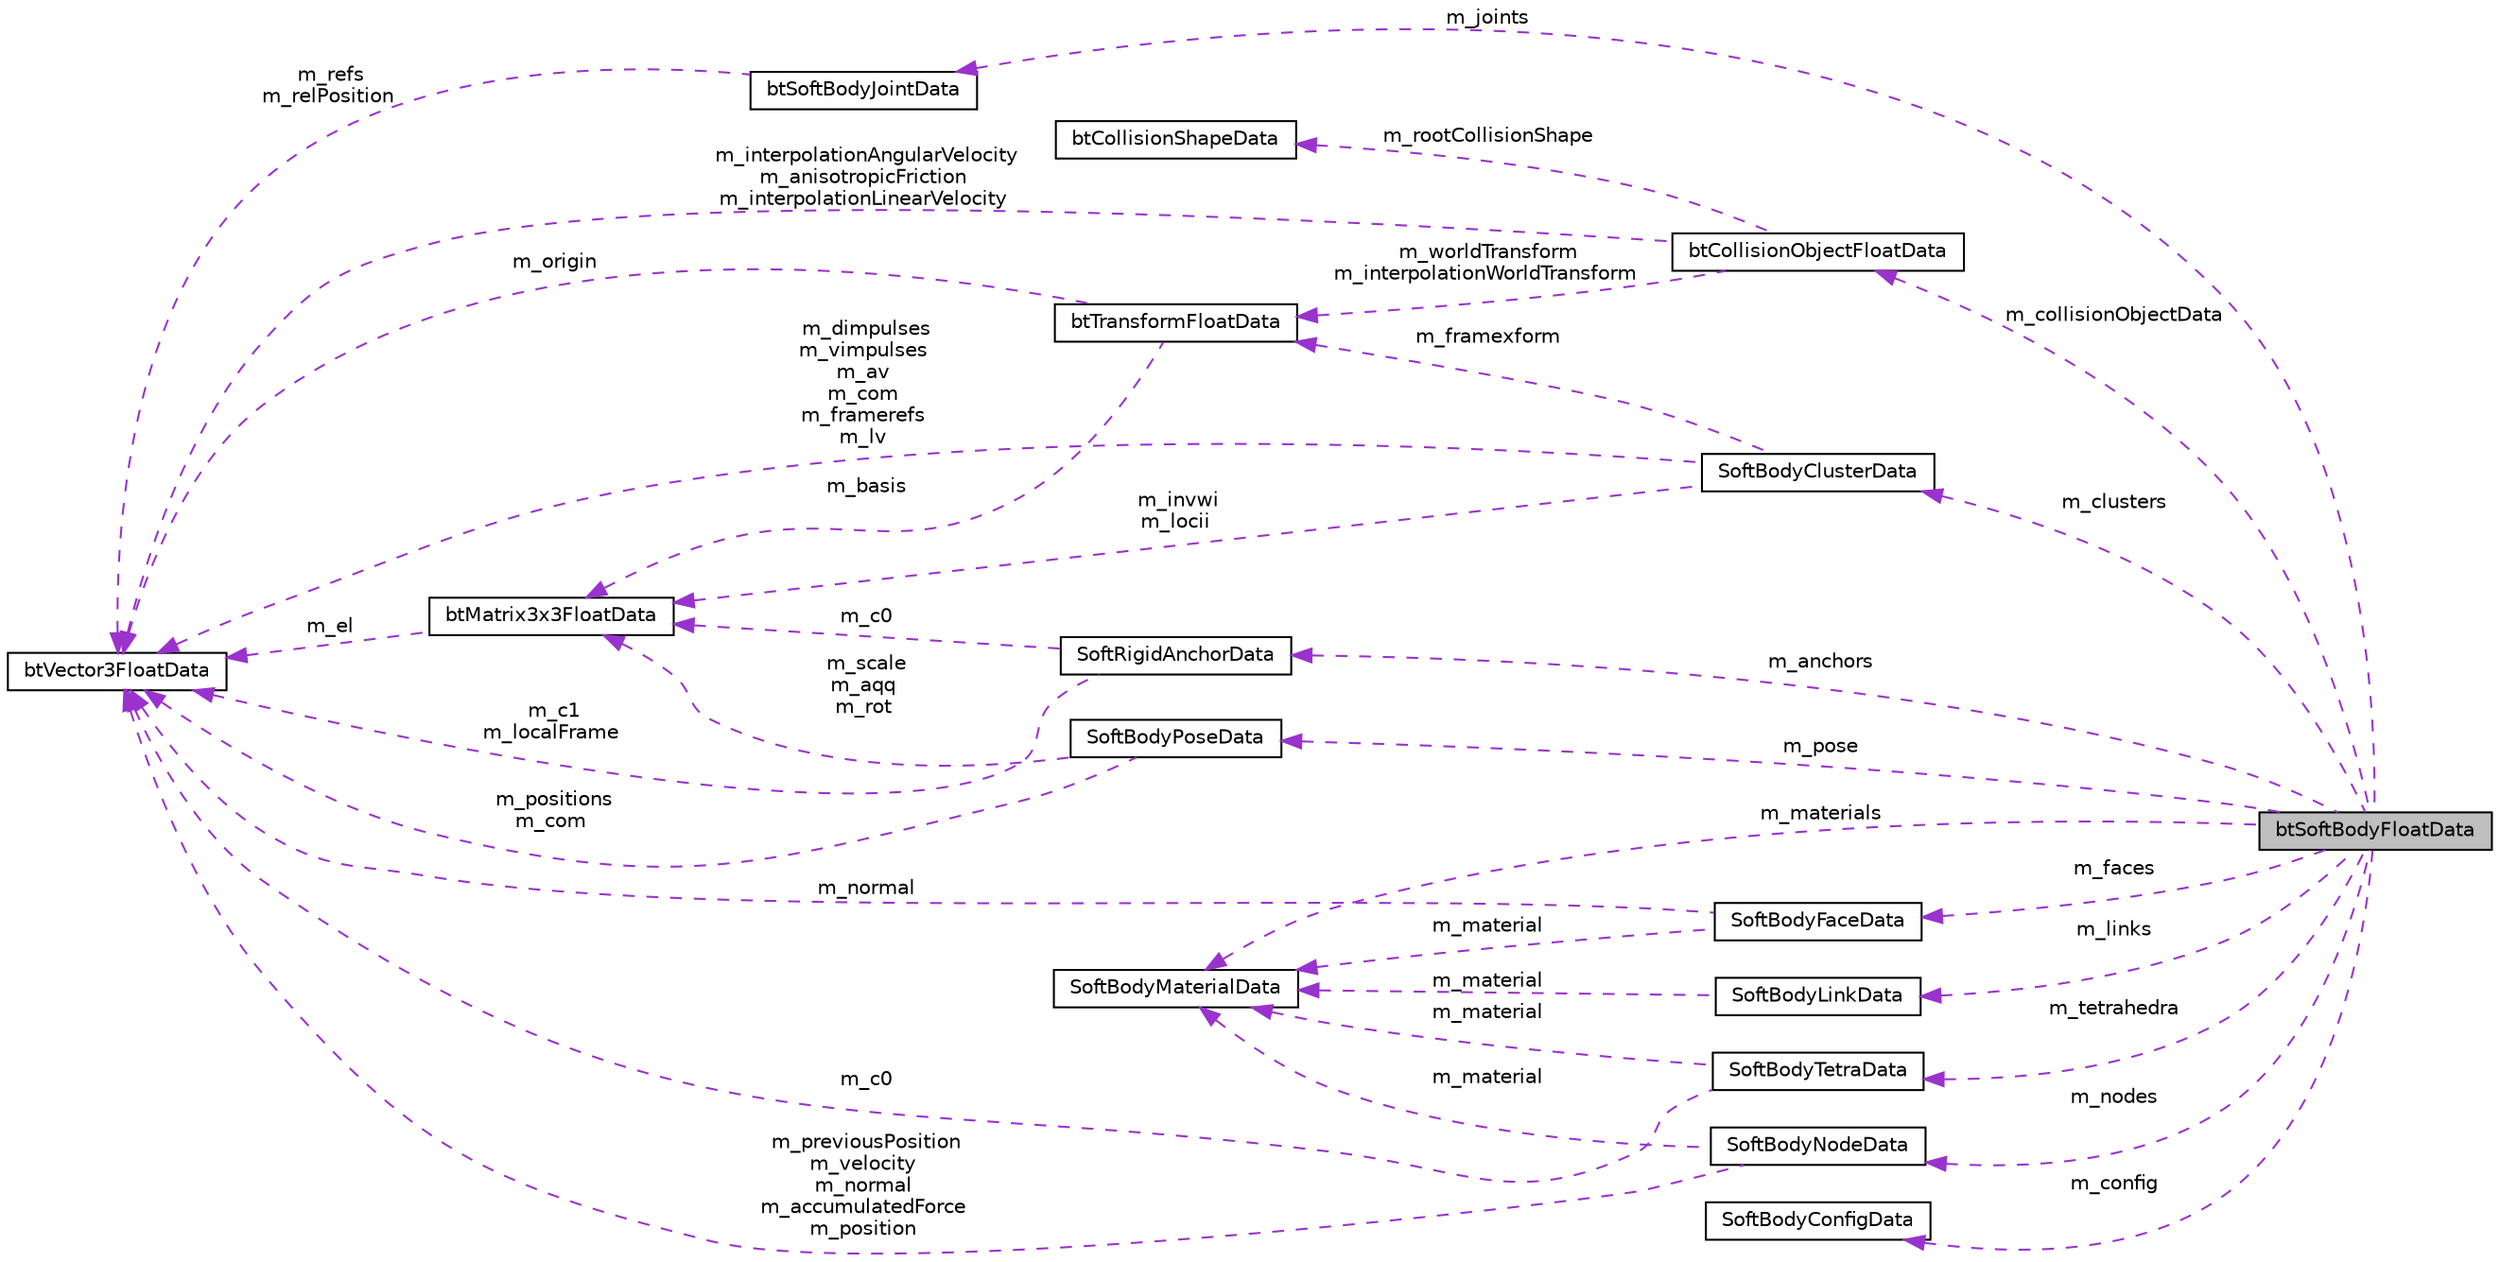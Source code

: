 digraph "btSoftBodyFloatData"
{
  edge [fontname="Helvetica",fontsize="10",labelfontname="Helvetica",labelfontsize="10"];
  node [fontname="Helvetica",fontsize="10",shape=record];
  rankdir="LR";
  Node1 [label="btSoftBodyFloatData",height=0.2,width=0.4,color="black", fillcolor="grey75", style="filled", fontcolor="black"];
  Node2 -> Node1 [dir="back",color="darkorchid3",fontsize="10",style="dashed",label=" m_joints" ,fontname="Helvetica"];
  Node2 [label="btSoftBodyJointData",height=0.2,width=0.4,color="black", fillcolor="white", style="filled",URL="$structbt_soft_body_joint_data.html"];
  Node3 -> Node2 [dir="back",color="darkorchid3",fontsize="10",style="dashed",label=" m_refs\nm_relPosition" ,fontname="Helvetica"];
  Node3 [label="btVector3FloatData",height=0.2,width=0.4,color="black", fillcolor="white", style="filled",URL="$structbt_vector3_float_data.html"];
  Node4 -> Node1 [dir="back",color="darkorchid3",fontsize="10",style="dashed",label=" m_collisionObjectData" ,fontname="Helvetica"];
  Node4 [label="btCollisionObjectFloatData",height=0.2,width=0.4,color="black", fillcolor="white", style="filled",URL="$structbt_collision_object_float_data.html",tooltip="do not change those serialization structures, it requires an updated sBulletDNAstr/sBulletDNAstr64 ..."];
  Node3 -> Node4 [dir="back",color="darkorchid3",fontsize="10",style="dashed",label=" m_interpolationAngularVelocity\nm_anisotropicFriction\nm_interpolationLinearVelocity" ,fontname="Helvetica"];
  Node5 -> Node4 [dir="back",color="darkorchid3",fontsize="10",style="dashed",label=" m_rootCollisionShape" ,fontname="Helvetica"];
  Node5 [label="btCollisionShapeData",height=0.2,width=0.4,color="black", fillcolor="white", style="filled",URL="$structbt_collision_shape_data.html",tooltip="do not change those serialization structures, it requires an updated sBulletDNAstr/sBulletDNAstr64 ..."];
  Node6 -> Node4 [dir="back",color="darkorchid3",fontsize="10",style="dashed",label=" m_worldTransform\nm_interpolationWorldTransform" ,fontname="Helvetica"];
  Node6 [label="btTransformFloatData",height=0.2,width=0.4,color="black", fillcolor="white", style="filled",URL="$structbt_transform_float_data.html",tooltip="for serialization "];
  Node7 -> Node6 [dir="back",color="darkorchid3",fontsize="10",style="dashed",label=" m_basis" ,fontname="Helvetica"];
  Node7 [label="btMatrix3x3FloatData",height=0.2,width=0.4,color="black", fillcolor="white", style="filled",URL="$structbt_matrix3x3_float_data.html",tooltip="for serialization "];
  Node3 -> Node7 [dir="back",color="darkorchid3",fontsize="10",style="dashed",label=" m_el" ,fontname="Helvetica"];
  Node3 -> Node6 [dir="back",color="darkorchid3",fontsize="10",style="dashed",label=" m_origin" ,fontname="Helvetica"];
  Node8 -> Node1 [dir="back",color="darkorchid3",fontsize="10",style="dashed",label=" m_config" ,fontname="Helvetica"];
  Node8 [label="SoftBodyConfigData",height=0.2,width=0.4,color="black", fillcolor="white", style="filled",URL="$struct_soft_body_config_data.html"];
  Node9 -> Node1 [dir="back",color="darkorchid3",fontsize="10",style="dashed",label=" m_faces" ,fontname="Helvetica"];
  Node9 [label="SoftBodyFaceData",height=0.2,width=0.4,color="black", fillcolor="white", style="filled",URL="$struct_soft_body_face_data.html"];
  Node3 -> Node9 [dir="back",color="darkorchid3",fontsize="10",style="dashed",label=" m_normal" ,fontname="Helvetica"];
  Node10 -> Node9 [dir="back",color="darkorchid3",fontsize="10",style="dashed",label=" m_material" ,fontname="Helvetica"];
  Node10 [label="SoftBodyMaterialData",height=0.2,width=0.4,color="black", fillcolor="white", style="filled",URL="$struct_soft_body_material_data.html"];
  Node11 -> Node1 [dir="back",color="darkorchid3",fontsize="10",style="dashed",label=" m_clusters" ,fontname="Helvetica"];
  Node11 [label="SoftBodyClusterData",height=0.2,width=0.4,color="black", fillcolor="white", style="filled",URL="$struct_soft_body_cluster_data.html"];
  Node7 -> Node11 [dir="back",color="darkorchid3",fontsize="10",style="dashed",label=" m_invwi\nm_locii" ,fontname="Helvetica"];
  Node3 -> Node11 [dir="back",color="darkorchid3",fontsize="10",style="dashed",label=" m_dimpulses\nm_vimpulses\nm_av\nm_com\nm_framerefs\nm_lv" ,fontname="Helvetica"];
  Node6 -> Node11 [dir="back",color="darkorchid3",fontsize="10",style="dashed",label=" m_framexform" ,fontname="Helvetica"];
  Node10 -> Node1 [dir="back",color="darkorchid3",fontsize="10",style="dashed",label=" m_materials" ,fontname="Helvetica"];
  Node12 -> Node1 [dir="back",color="darkorchid3",fontsize="10",style="dashed",label=" m_anchors" ,fontname="Helvetica"];
  Node12 [label="SoftRigidAnchorData",height=0.2,width=0.4,color="black", fillcolor="white", style="filled",URL="$struct_soft_rigid_anchor_data.html"];
  Node7 -> Node12 [dir="back",color="darkorchid3",fontsize="10",style="dashed",label=" m_c0" ,fontname="Helvetica"];
  Node3 -> Node12 [dir="back",color="darkorchid3",fontsize="10",style="dashed",label=" m_c1\nm_localFrame" ,fontname="Helvetica"];
  Node13 -> Node1 [dir="back",color="darkorchid3",fontsize="10",style="dashed",label=" m_nodes" ,fontname="Helvetica"];
  Node13 [label="SoftBodyNodeData",height=0.2,width=0.4,color="black", fillcolor="white", style="filled",URL="$struct_soft_body_node_data.html"];
  Node3 -> Node13 [dir="back",color="darkorchid3",fontsize="10",style="dashed",label=" m_previousPosition\nm_velocity\nm_normal\nm_accumulatedForce\nm_position" ,fontname="Helvetica"];
  Node10 -> Node13 [dir="back",color="darkorchid3",fontsize="10",style="dashed",label=" m_material" ,fontname="Helvetica"];
  Node14 -> Node1 [dir="back",color="darkorchid3",fontsize="10",style="dashed",label=" m_pose" ,fontname="Helvetica"];
  Node14 [label="SoftBodyPoseData",height=0.2,width=0.4,color="black", fillcolor="white", style="filled",URL="$struct_soft_body_pose_data.html"];
  Node7 -> Node14 [dir="back",color="darkorchid3",fontsize="10",style="dashed",label=" m_scale\nm_aqq\nm_rot" ,fontname="Helvetica"];
  Node3 -> Node14 [dir="back",color="darkorchid3",fontsize="10",style="dashed",label=" m_positions\nm_com" ,fontname="Helvetica"];
  Node15 -> Node1 [dir="back",color="darkorchid3",fontsize="10",style="dashed",label=" m_links" ,fontname="Helvetica"];
  Node15 [label="SoftBodyLinkData",height=0.2,width=0.4,color="black", fillcolor="white", style="filled",URL="$struct_soft_body_link_data.html"];
  Node10 -> Node15 [dir="back",color="darkorchid3",fontsize="10",style="dashed",label=" m_material" ,fontname="Helvetica"];
  Node16 -> Node1 [dir="back",color="darkorchid3",fontsize="10",style="dashed",label=" m_tetrahedra" ,fontname="Helvetica"];
  Node16 [label="SoftBodyTetraData",height=0.2,width=0.4,color="black", fillcolor="white", style="filled",URL="$struct_soft_body_tetra_data.html"];
  Node3 -> Node16 [dir="back",color="darkorchid3",fontsize="10",style="dashed",label=" m_c0" ,fontname="Helvetica"];
  Node10 -> Node16 [dir="back",color="darkorchid3",fontsize="10",style="dashed",label=" m_material" ,fontname="Helvetica"];
}
